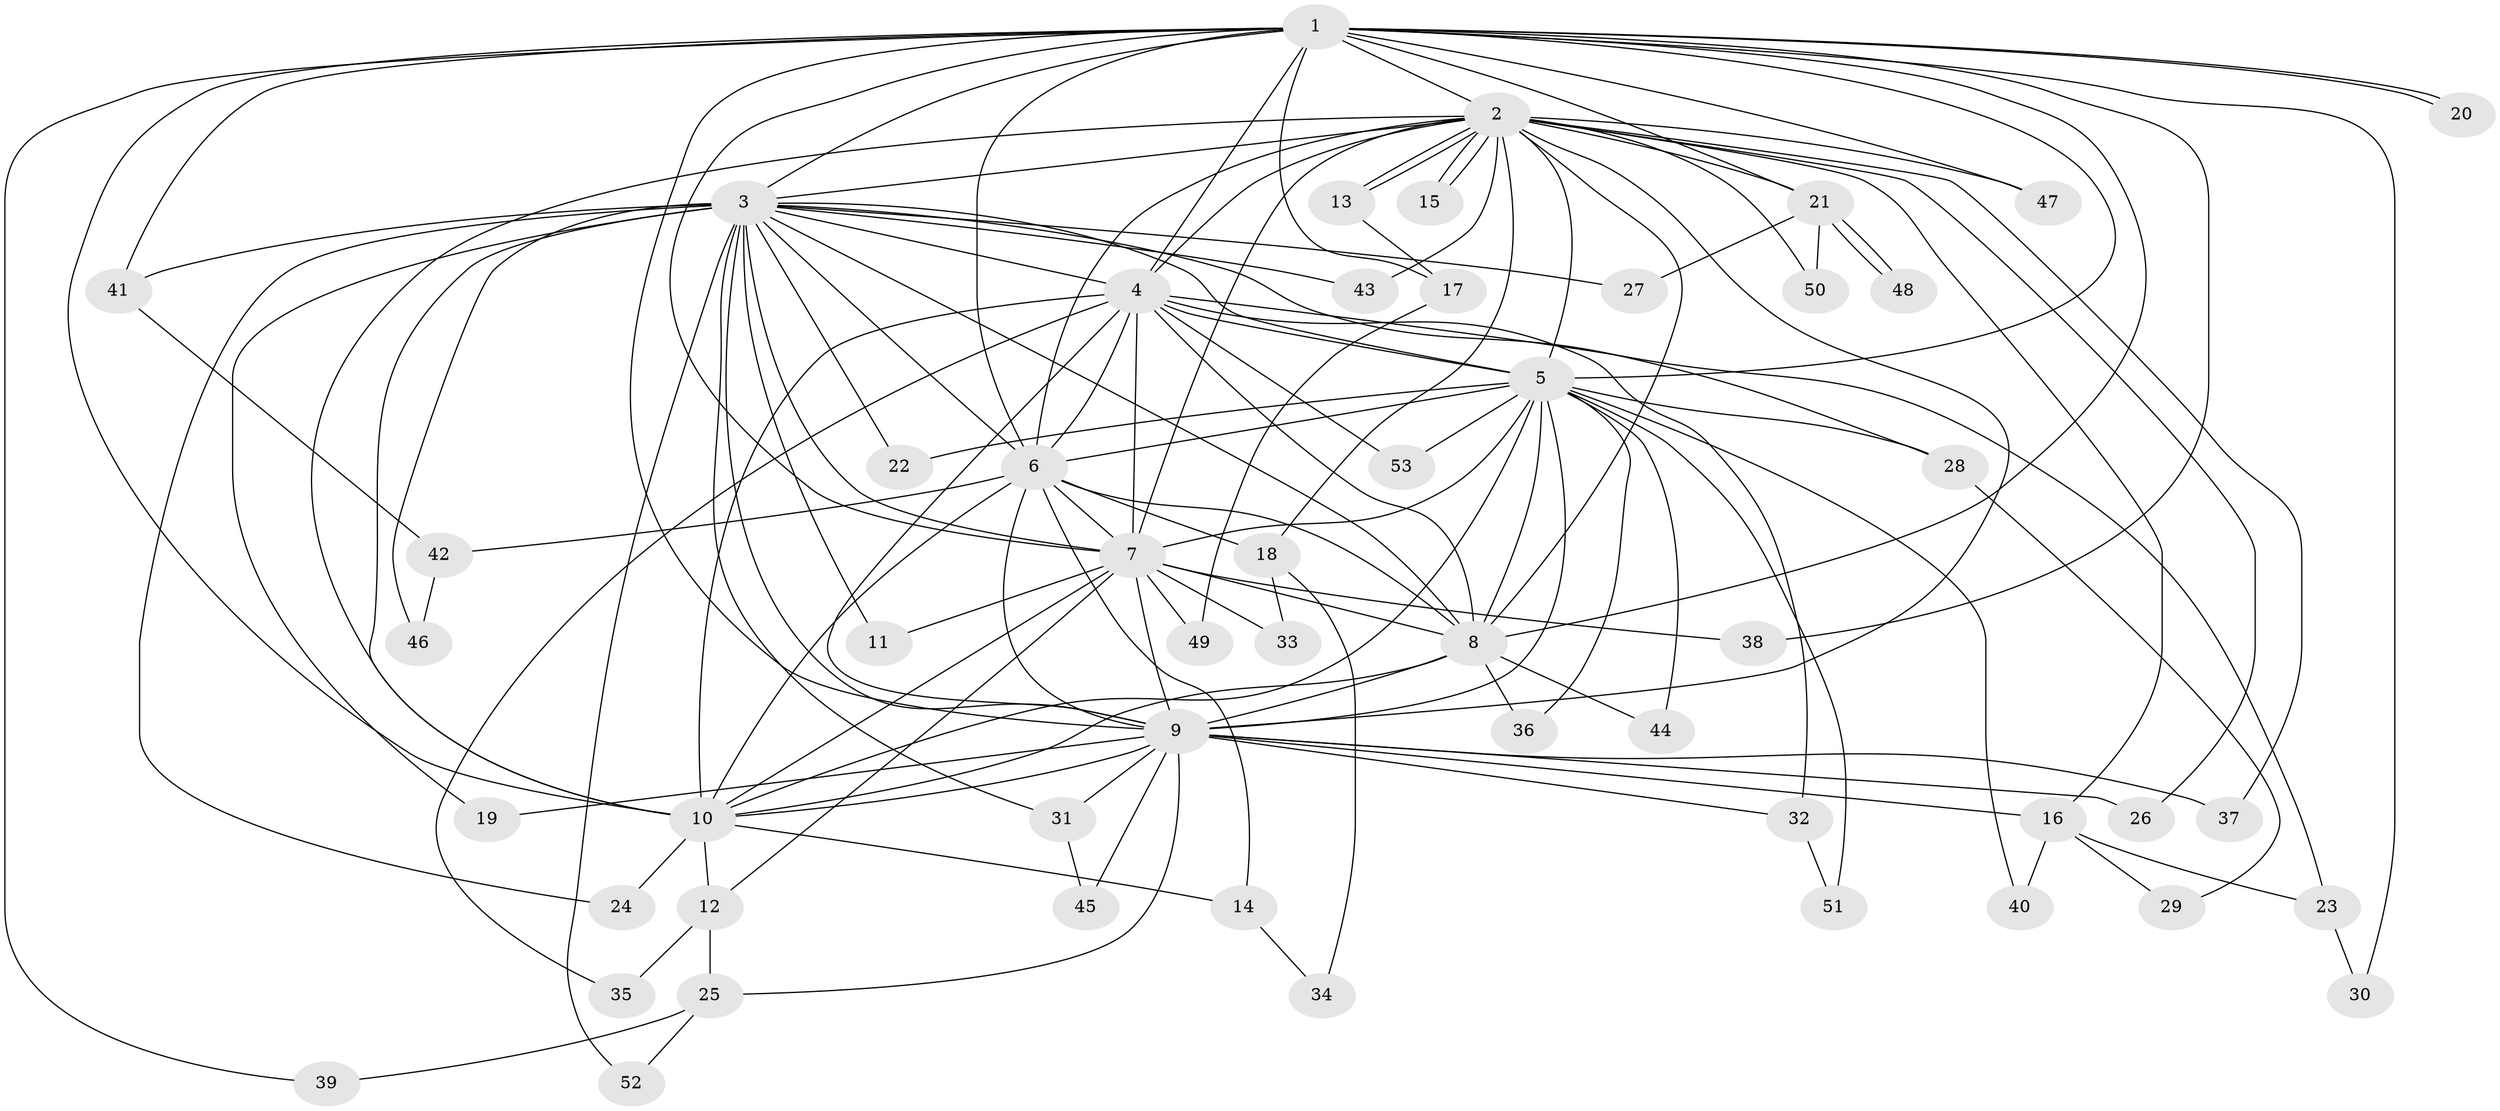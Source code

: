 // coarse degree distribution, {10: 0.13636363636363635, 12: 0.09090909090909091, 2: 0.13636363636363635, 3: 0.2727272727272727, 9: 0.045454545454545456, 1: 0.13636363636363635, 5: 0.045454545454545456, 11: 0.045454545454545456, 4: 0.09090909090909091}
// Generated by graph-tools (version 1.1) at 2025/36/03/04/25 23:36:18]
// undirected, 53 vertices, 131 edges
graph export_dot {
  node [color=gray90,style=filled];
  1;
  2;
  3;
  4;
  5;
  6;
  7;
  8;
  9;
  10;
  11;
  12;
  13;
  14;
  15;
  16;
  17;
  18;
  19;
  20;
  21;
  22;
  23;
  24;
  25;
  26;
  27;
  28;
  29;
  30;
  31;
  32;
  33;
  34;
  35;
  36;
  37;
  38;
  39;
  40;
  41;
  42;
  43;
  44;
  45;
  46;
  47;
  48;
  49;
  50;
  51;
  52;
  53;
  1 -- 2;
  1 -- 3;
  1 -- 4;
  1 -- 5;
  1 -- 6;
  1 -- 7;
  1 -- 8;
  1 -- 9;
  1 -- 10;
  1 -- 17;
  1 -- 20;
  1 -- 20;
  1 -- 21;
  1 -- 30;
  1 -- 38;
  1 -- 39;
  1 -- 41;
  1 -- 47;
  2 -- 3;
  2 -- 4;
  2 -- 5;
  2 -- 6;
  2 -- 7;
  2 -- 8;
  2 -- 9;
  2 -- 10;
  2 -- 13;
  2 -- 13;
  2 -- 15;
  2 -- 15;
  2 -- 16;
  2 -- 18;
  2 -- 21;
  2 -- 26;
  2 -- 37;
  2 -- 43;
  2 -- 47;
  2 -- 50;
  3 -- 4;
  3 -- 5;
  3 -- 6;
  3 -- 7;
  3 -- 8;
  3 -- 9;
  3 -- 10;
  3 -- 11;
  3 -- 19;
  3 -- 22;
  3 -- 24;
  3 -- 27;
  3 -- 28;
  3 -- 31;
  3 -- 41;
  3 -- 43;
  3 -- 46;
  3 -- 52;
  4 -- 5;
  4 -- 6;
  4 -- 7;
  4 -- 8;
  4 -- 9;
  4 -- 10;
  4 -- 23;
  4 -- 32;
  4 -- 35;
  4 -- 53;
  5 -- 6;
  5 -- 7;
  5 -- 8;
  5 -- 9;
  5 -- 10;
  5 -- 22;
  5 -- 28;
  5 -- 36;
  5 -- 40;
  5 -- 44;
  5 -- 51;
  5 -- 53;
  6 -- 7;
  6 -- 8;
  6 -- 9;
  6 -- 10;
  6 -- 14;
  6 -- 18;
  6 -- 42;
  7 -- 8;
  7 -- 9;
  7 -- 10;
  7 -- 11;
  7 -- 12;
  7 -- 33;
  7 -- 38;
  7 -- 49;
  8 -- 9;
  8 -- 10;
  8 -- 36;
  8 -- 44;
  9 -- 10;
  9 -- 16;
  9 -- 19;
  9 -- 25;
  9 -- 26;
  9 -- 31;
  9 -- 32;
  9 -- 37;
  9 -- 45;
  10 -- 12;
  10 -- 14;
  10 -- 24;
  12 -- 25;
  12 -- 35;
  13 -- 17;
  14 -- 34;
  16 -- 23;
  16 -- 29;
  16 -- 40;
  17 -- 49;
  18 -- 33;
  18 -- 34;
  21 -- 27;
  21 -- 48;
  21 -- 48;
  21 -- 50;
  23 -- 30;
  25 -- 39;
  25 -- 52;
  28 -- 29;
  31 -- 45;
  32 -- 51;
  41 -- 42;
  42 -- 46;
}
